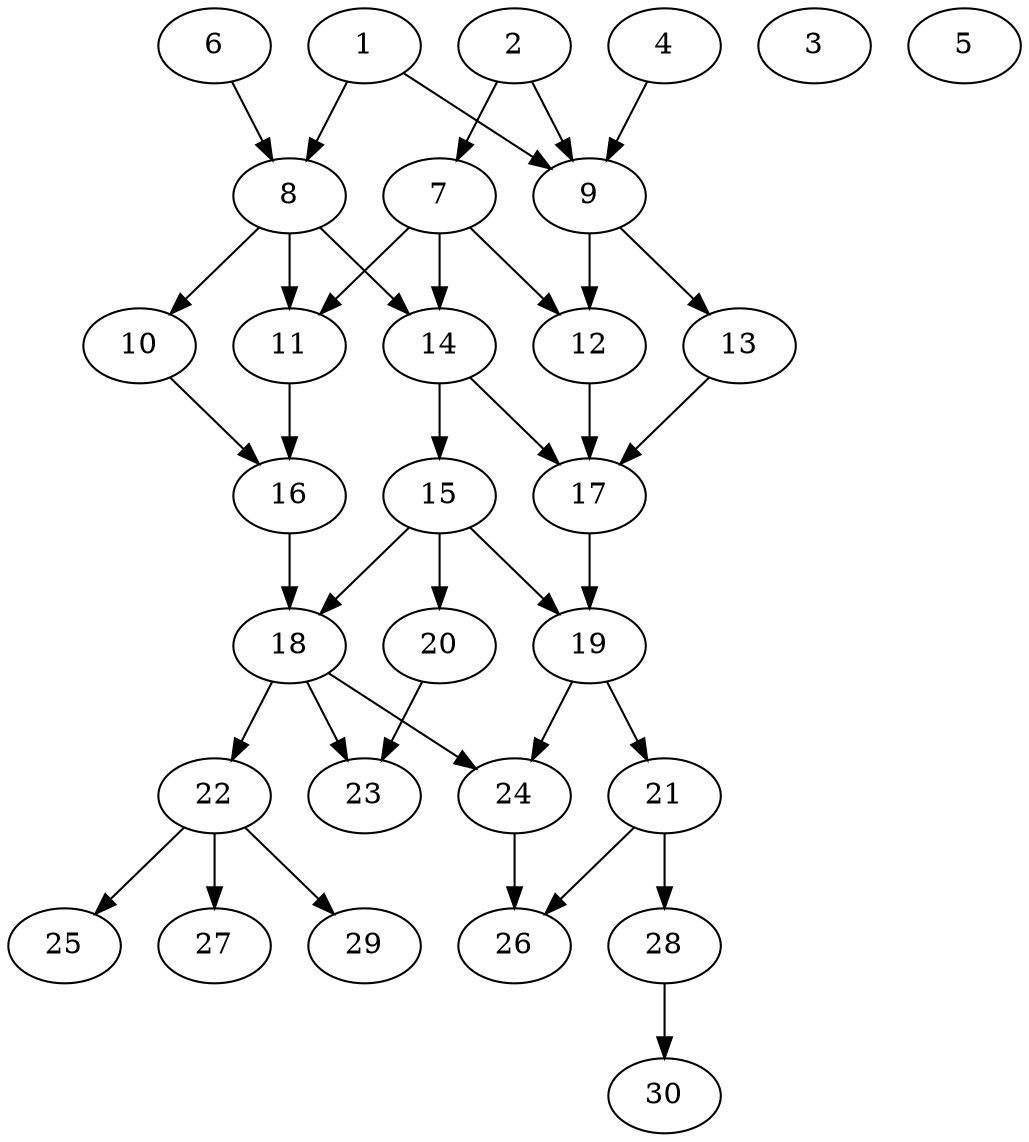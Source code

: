// DAG automatically generated by daggen at Fri Jul 29 10:40:31 2022
// daggen.exe --dot -n 30 --ccr 0.5 --fat 0.5 --regular 0.5 --density 0.5 -o data\30/random_30_56.gv 
digraph G {
  1 [compute_size="431130844683", trans_size="629146", result_size="1024", ram="1287776",alpha="0.14"]
  1 -> 8 [size ="1024"]
  1 -> 9 [size ="1024"]
  2 [compute_size="28991029248", trans_size="963603", result_size="29696", ram="49469888",alpha="0.13"]
  2 -> 7 [size ="29696"]
  2 -> 9 [size ="29696"]
  3 [compute_size="4530880512", trans_size="635412", result_size="0", ram="4593584",alpha="0.04"]
  4 [compute_size="54406938624", trans_size="819744", result_size="74752", ram="15944528",alpha="0.06"]
  4 -> 9 [size ="74752"]
  5 [compute_size="5680834560", trans_size="426592", result_size="0", ram="1523792",alpha="0.15"]
  6 [compute_size="38537767384", trans_size="143093", result_size="29696", ram="5186000",alpha="0.20"]
  6 -> 8 [size ="29696"]
  7 [compute_size="128746782720", trans_size="324708", result_size="74752", ram="48855296",alpha="0.19"]
  7 -> 11 [size ="74752"]
  7 -> 12 [size ="74752"]
  7 -> 14 [size ="74752"]
  8 [compute_size="19043196928", trans_size="159301", result_size="9216", ram="50152592",alpha="0.11"]
  8 -> 10 [size ="9216"]
  8 -> 11 [size ="9216"]
  8 -> 14 [size ="9216"]
  9 [compute_size="368293445632", trans_size="497467", result_size="9216", ram="33685328",alpha="0.15"]
  9 -> 12 [size ="9216"]
  9 -> 13 [size ="9216"]
  10 [compute_size="782757789696", trans_size="983488", result_size="54272", ram="16760288",alpha="0.16"]
  10 -> 16 [size ="54272"]
  11 [compute_size="526327851325", trans_size="955355", result_size="9216", ram="43696208",alpha="0.04"]
  11 -> 16 [size ="9216"]
  12 [compute_size="1075393440568", trans_size="808267", result_size="1024", ram="42524048",alpha="0.17"]
  12 -> 17 [size ="1024"]
  13 [compute_size="3266519040", trans_size="789597", result_size="29696", ram="19760384",alpha="0.03"]
  13 -> 17 [size ="29696"]
  14 [compute_size="42824368128", trans_size="830421", result_size="74752", ram="18299936",alpha="0.08"]
  14 -> 15 [size ="74752"]
  14 -> 17 [size ="74752"]
  15 [compute_size="28991029248", trans_size="874027", result_size="29696", ram="35573456",alpha="0.09"]
  15 -> 18 [size ="29696"]
  15 -> 19 [size ="29696"]
  15 -> 20 [size ="29696"]
  16 [compute_size="316973227596", trans_size="498330", result_size="13312", ram="41722544",alpha="0.09"]
  16 -> 18 [size ="13312"]
  17 [compute_size="13387939840", trans_size="111860", result_size="70656", ram="31572272",alpha="0.04"]
  17 -> 19 [size ="70656"]
  18 [compute_size="8589934592", trans_size="658749", result_size="70656", ram="7836032",alpha="0.19"]
  18 -> 22 [size ="70656"]
  18 -> 23 [size ="70656"]
  18 -> 24 [size ="70656"]
  19 [compute_size="297436120786", trans_size="973258", result_size="13312", ram="36374960",alpha="0.13"]
  19 -> 21 [size ="13312"]
  19 -> 24 [size ="13312"]
  20 [compute_size="460955469545", trans_size="232254", result_size="13312", ram="5946320",alpha="0.15"]
  20 -> 23 [size ="13312"]
  21 [compute_size="368293445632", trans_size="786784", result_size="9216", ram="14438144",alpha="0.20"]
  21 -> 26 [size ="9216"]
  21 -> 28 [size ="9216"]
  22 [compute_size="40361525248", trans_size="853695", result_size="70656", ram="51582944",alpha="0.07"]
  22 -> 25 [size ="70656"]
  22 -> 27 [size ="70656"]
  22 -> 29 [size ="70656"]
  23 [compute_size="231928233984", trans_size="243507", result_size="0", ram="9844544",alpha="0.13"]
  24 [compute_size="1480697856", trans_size="916321", result_size="29696", ram="43987664",alpha="0.04"]
  24 -> 26 [size ="29696"]
  25 [compute_size="35602890752", trans_size="339605", result_size="0", ram="36343280",alpha="0.18"]
  26 [compute_size="1011681458002", trans_size="789341", result_size="0", ram="35160032",alpha="0.13"]
  27 [compute_size="26774732800", trans_size="360097", result_size="0", ram="20195984",alpha="0.18"]
  28 [compute_size="51404473824", trans_size="647208", result_size="29696", ram="39948464",alpha="0.11"]
  28 -> 30 [size ="29696"]
  29 [compute_size="3823515648", trans_size="603092", result_size="0", ram="24569408",alpha="0.05"]
  30 [compute_size="369328693729", trans_size="109558", result_size="0", ram="44155568",alpha="0.12"]
}
